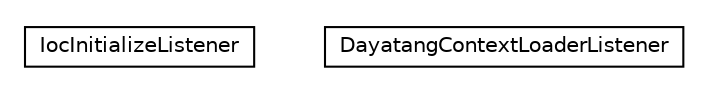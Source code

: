 #!/usr/local/bin/dot
#
# Class diagram 
# Generated by UMLGraph version R5_6_6-8-g8d7759 (http://www.umlgraph.org/)
#

digraph G {
	edge [fontname="Helvetica",fontsize=10,labelfontname="Helvetica",labelfontsize=10];
	node [fontname="Helvetica",fontsize=10,shape=plaintext];
	nodesep=0.25;
	ranksep=0.5;
	// org.dayatang.ioc.spring.webapp.IocInitializeListener
	c6 [label=<<table title="org.dayatang.ioc.spring.webapp.IocInitializeListener" border="0" cellborder="1" cellspacing="0" cellpadding="2" port="p" href="./IocInitializeListener.html">
		<tr><td><table border="0" cellspacing="0" cellpadding="1">
<tr><td align="center" balign="center"> IocInitializeListener </td></tr>
		</table></td></tr>
		</table>>, URL="./IocInitializeListener.html", fontname="Helvetica", fontcolor="black", fontsize=10.0];
	// org.dayatang.ioc.spring.webapp.DayatangContextLoaderListener
	c7 [label=<<table title="org.dayatang.ioc.spring.webapp.DayatangContextLoaderListener" border="0" cellborder="1" cellspacing="0" cellpadding="2" port="p" href="./DayatangContextLoaderListener.html">
		<tr><td><table border="0" cellspacing="0" cellpadding="1">
<tr><td align="center" balign="center"> DayatangContextLoaderListener </td></tr>
		</table></td></tr>
		</table>>, URL="./DayatangContextLoaderListener.html", fontname="Helvetica", fontcolor="black", fontsize=10.0];
}

